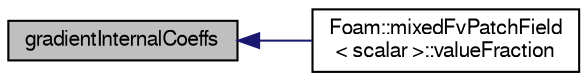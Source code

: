 digraph "gradientInternalCoeffs"
{
  bgcolor="transparent";
  edge [fontname="FreeSans",fontsize="10",labelfontname="FreeSans",labelfontsize="10"];
  node [fontname="FreeSans",fontsize="10",shape=record];
  rankdir="LR";
  Node62 [label="gradientInternalCoeffs",height=0.2,width=0.4,color="black", fillcolor="grey75", style="filled", fontcolor="black"];
  Node62 -> Node63 [dir="back",color="midnightblue",fontsize="10",style="solid",fontname="FreeSans"];
  Node63 [label="Foam::mixedFvPatchField\l\< scalar \>::valueFraction",height=0.2,width=0.4,color="black",URL="$a21990.html#a20b2b6a431bb6206e4bbeea0bfd6f948"];
}
